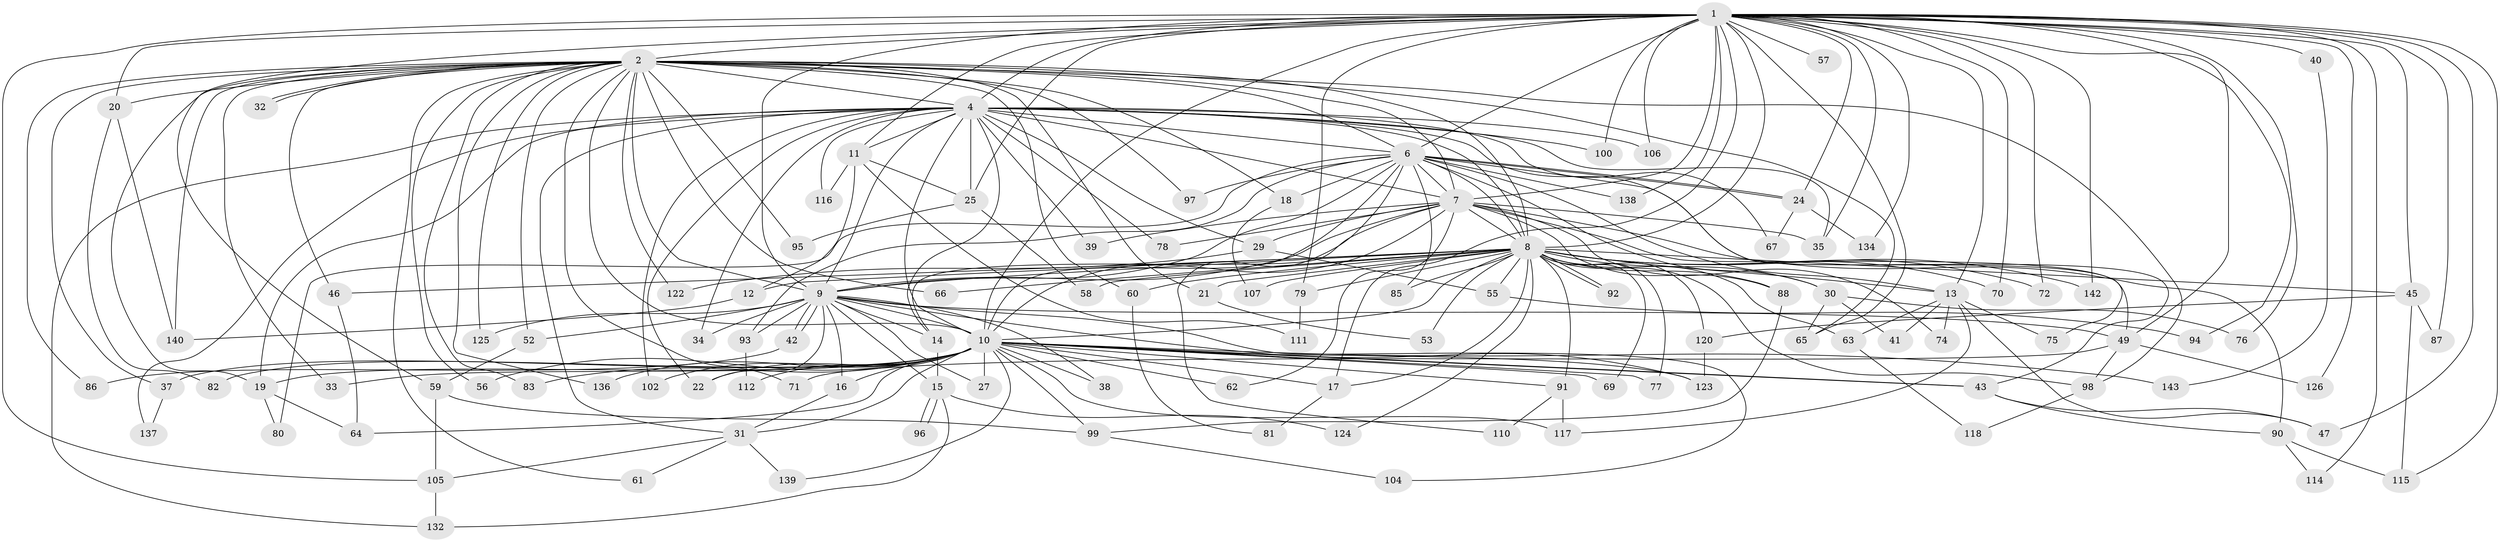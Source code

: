 // original degree distribution, {27: 0.006896551724137931, 22: 0.020689655172413793, 23: 0.006896551724137931, 29: 0.006896551724137931, 21: 0.006896551724137931, 41: 0.006896551724137931, 24: 0.006896551724137931, 35: 0.006896551724137931, 6: 0.027586206896551724, 3: 0.21379310344827587, 4: 0.10344827586206896, 5: 0.027586206896551724, 2: 0.5517241379310345, 7: 0.006896551724137931}
// Generated by graph-tools (version 1.1) at 2025/11/02/27/25 16:11:04]
// undirected, 113 vertices, 258 edges
graph export_dot {
graph [start="1"]
  node [color=gray90,style=filled];
  1 [super="+3"];
  2 [super="+5"];
  4 [super="+109"];
  6 [super="+48"];
  7 [super="+135"];
  8 [super="+103"];
  9 [super="+133"];
  10 [super="+26"];
  11;
  12;
  13 [super="+36"];
  14 [super="+44"];
  15 [super="+145"];
  16;
  17 [super="+54"];
  18;
  19 [super="+28"];
  20 [super="+23"];
  21;
  22 [super="+129"];
  24 [super="+113"];
  25 [super="+89"];
  27;
  29;
  30;
  31 [super="+119"];
  32;
  33;
  34;
  35 [super="+73"];
  37;
  38;
  39;
  40;
  41;
  42;
  43 [super="+51"];
  45;
  46 [super="+108"];
  47 [super="+84"];
  49 [super="+50"];
  52;
  53;
  55 [super="+101"];
  56;
  57;
  58;
  59;
  60;
  61;
  62;
  63;
  64 [super="+131"];
  65 [super="+68"];
  66;
  67;
  69;
  70;
  71;
  72;
  74;
  75;
  76;
  77;
  78;
  79;
  80;
  81;
  82;
  83;
  85;
  86;
  87;
  88;
  90;
  91;
  92;
  93;
  94;
  95;
  96;
  97;
  98 [super="+130"];
  99 [super="+141"];
  100;
  102;
  104;
  105 [super="+127"];
  106;
  107;
  110;
  111;
  112;
  114;
  115 [super="+128"];
  116;
  117 [super="+121"];
  118;
  120;
  122;
  123;
  124;
  125;
  126;
  132;
  134;
  136;
  137;
  138;
  139;
  140 [super="+144"];
  142;
  143;
  1 -- 2 [weight=4];
  1 -- 4 [weight=2];
  1 -- 6 [weight=2];
  1 -- 7 [weight=2];
  1 -- 8 [weight=2];
  1 -- 9 [weight=2];
  1 -- 10 [weight=2];
  1 -- 11;
  1 -- 13;
  1 -- 25;
  1 -- 35;
  1 -- 49;
  1 -- 57 [weight=2];
  1 -- 59;
  1 -- 70;
  1 -- 79;
  1 -- 87;
  1 -- 94;
  1 -- 100;
  1 -- 105;
  1 -- 106;
  1 -- 114;
  1 -- 115;
  1 -- 142;
  1 -- 65;
  1 -- 134;
  1 -- 138;
  1 -- 72;
  1 -- 76;
  1 -- 17;
  1 -- 20 [weight=2];
  1 -- 40;
  1 -- 45;
  1 -- 126;
  1 -- 24;
  1 -- 47;
  2 -- 4 [weight=2];
  2 -- 6 [weight=2];
  2 -- 7 [weight=2];
  2 -- 8 [weight=2];
  2 -- 9 [weight=2];
  2 -- 10 [weight=2];
  2 -- 19;
  2 -- 32;
  2 -- 32;
  2 -- 37;
  2 -- 46 [weight=2];
  2 -- 52;
  2 -- 60;
  2 -- 65;
  2 -- 66;
  2 -- 83;
  2 -- 86;
  2 -- 97;
  2 -- 140;
  2 -- 71;
  2 -- 136;
  2 -- 18;
  2 -- 20;
  2 -- 21;
  2 -- 95;
  2 -- 33;
  2 -- 61;
  2 -- 56;
  2 -- 122;
  2 -- 125;
  2 -- 98;
  4 -- 6;
  4 -- 7 [weight=2];
  4 -- 8;
  4 -- 9;
  4 -- 10;
  4 -- 11;
  4 -- 19;
  4 -- 29;
  4 -- 34;
  4 -- 35;
  4 -- 39;
  4 -- 67;
  4 -- 75;
  4 -- 78;
  4 -- 100;
  4 -- 102;
  4 -- 106;
  4 -- 116;
  4 -- 132;
  4 -- 137;
  4 -- 14;
  4 -- 25;
  4 -- 31;
  4 -- 22;
  6 -- 7 [weight=2];
  6 -- 8;
  6 -- 9;
  6 -- 10;
  6 -- 18;
  6 -- 24;
  6 -- 24;
  6 -- 30;
  6 -- 85;
  6 -- 93;
  6 -- 97;
  6 -- 110;
  6 -- 138;
  6 -- 80;
  6 -- 43;
  6 -- 13;
  7 -- 8 [weight=2];
  7 -- 9;
  7 -- 10;
  7 -- 14;
  7 -- 29;
  7 -- 39;
  7 -- 62;
  7 -- 74;
  7 -- 78;
  7 -- 88;
  7 -- 90;
  7 -- 49;
  7 -- 35;
  8 -- 9;
  8 -- 10 [weight=2];
  8 -- 12;
  8 -- 13;
  8 -- 21;
  8 -- 30;
  8 -- 45;
  8 -- 46;
  8 -- 53;
  8 -- 55 [weight=3];
  8 -- 58;
  8 -- 60;
  8 -- 63;
  8 -- 66;
  8 -- 69;
  8 -- 70;
  8 -- 72;
  8 -- 77;
  8 -- 79;
  8 -- 85;
  8 -- 88;
  8 -- 91;
  8 -- 92;
  8 -- 92;
  8 -- 98;
  8 -- 107;
  8 -- 120;
  8 -- 124;
  8 -- 142;
  8 -- 17;
  9 -- 10;
  9 -- 14;
  9 -- 15;
  9 -- 16;
  9 -- 22;
  9 -- 27;
  9 -- 34;
  9 -- 38;
  9 -- 42;
  9 -- 42;
  9 -- 49;
  9 -- 52;
  9 -- 93;
  9 -- 104;
  9 -- 125;
  9 -- 123;
  10 -- 16;
  10 -- 17;
  10 -- 22;
  10 -- 31;
  10 -- 33;
  10 -- 37;
  10 -- 38;
  10 -- 43;
  10 -- 43;
  10 -- 56;
  10 -- 64;
  10 -- 69;
  10 -- 77;
  10 -- 82;
  10 -- 83;
  10 -- 91;
  10 -- 99;
  10 -- 102;
  10 -- 112;
  10 -- 117;
  10 -- 123;
  10 -- 136;
  10 -- 139;
  10 -- 143;
  10 -- 27;
  10 -- 62;
  10 -- 19;
  11 -- 12;
  11 -- 25;
  11 -- 111;
  11 -- 116;
  12 -- 140;
  13 -- 117;
  13 -- 63;
  13 -- 41;
  13 -- 74;
  13 -- 75;
  13 -- 47;
  14 -- 15;
  15 -- 96;
  15 -- 96;
  15 -- 124;
  15 -- 132;
  16 -- 31;
  17 -- 81;
  18 -- 107;
  19 -- 80;
  19 -- 64;
  20 -- 82;
  20 -- 140;
  21 -- 53;
  24 -- 67;
  24 -- 134;
  25 -- 58;
  25 -- 95;
  29 -- 55;
  29 -- 122;
  30 -- 41;
  30 -- 76;
  30 -- 65;
  31 -- 61;
  31 -- 139;
  31 -- 105;
  37 -- 137;
  40 -- 143;
  42 -- 86;
  43 -- 47;
  43 -- 90;
  45 -- 87;
  45 -- 120;
  45 -- 115;
  46 -- 64;
  49 -- 71;
  49 -- 98;
  49 -- 126;
  52 -- 59;
  55 -- 94;
  59 -- 99;
  59 -- 105;
  60 -- 81;
  63 -- 118;
  79 -- 111;
  88 -- 99;
  90 -- 114;
  90 -- 115;
  91 -- 110;
  91 -- 117;
  93 -- 112;
  98 -- 118;
  99 -- 104;
  105 -- 132;
  120 -- 123;
}

